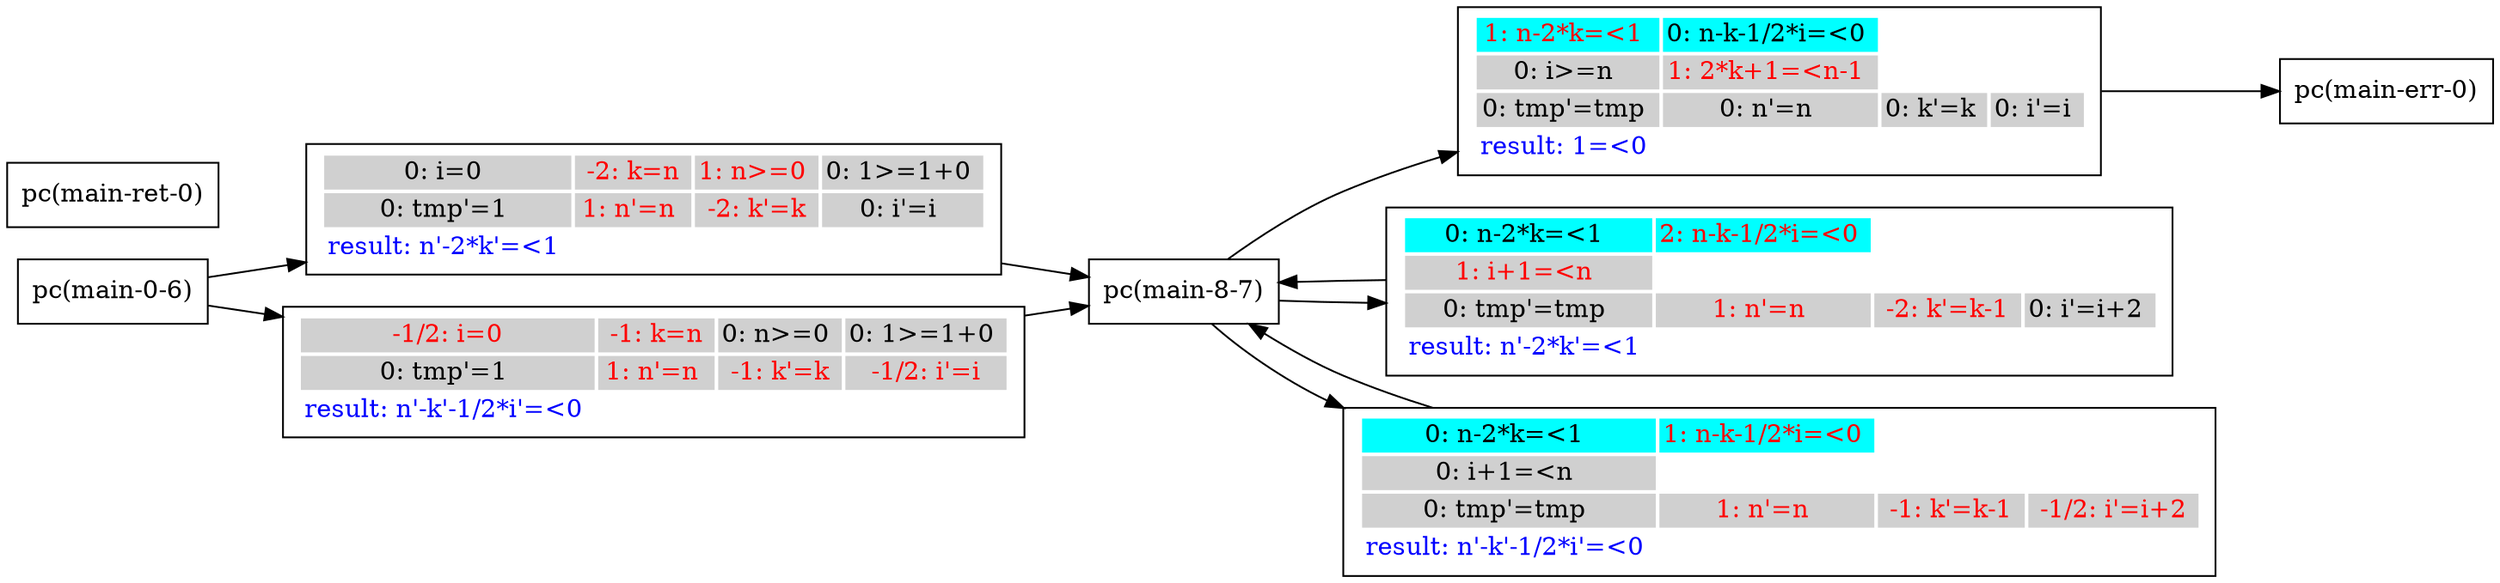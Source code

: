 digraph G {
 rankdir=LR 
 node [shape=box]
N1 [label="pc(main-0-6)"];
N3 [label="pc(main-8-7)"];
N5 [label="pc(main-err-0)"];
N7 [label="pc(main-ret-0)"];
N3 -> A1A0 ;
A1A0 -> N5 ;
A1A0 [ label=<<TABLE border="0"><TR><TD bgcolor = "#00FFFF"><FONT COLOR="red">1: n-2*k=&#060;1 </FONT></TD><TD bgcolor = "#00FFFF"><FONT COLOR="black">0: n-k-1/2*i=&#060;0 </FONT></TD></TR><TR><TD bgcolor = "#D0D0D0"><FONT COLOR="black">0: i&#062;=n </FONT></TD><TD bgcolor = "#D0D0D0"><FONT COLOR="red">1: 2*k+1=&#060;n-1 </FONT></TD></TR><TR><TD bgcolor = "#D0D0D0"><FONT COLOR="black">0: tmp'=tmp </FONT></TD><TD bgcolor = "#D0D0D0"><FONT COLOR="black">0: n'=n </FONT></TD><TD bgcolor = "#D0D0D0"><FONT COLOR="black">0: k'=k </FONT></TD><TD bgcolor = "#D0D0D0"><FONT COLOR="black">0: i'=i </FONT></TD></TR><TR><TD bgcolor = "white"><FONT COLOR="blue">result: 1=&#060;0 </FONT></TD></TR></TABLE>>];
N3 -> A2A0 ;
A2A0 -> N3 ;
A2A0 [ label=<<TABLE border="0"><TR><TD bgcolor = "#00FFFF"><FONT COLOR="black">0: n-2*k=&#060;1 </FONT></TD><TD bgcolor = "#00FFFF"><FONT COLOR="red">2: n-k-1/2*i=&#060;0 </FONT></TD></TR><TR><TD bgcolor = "#D0D0D0"><FONT COLOR="red">1: i+1=&#060;n </FONT></TD></TR><TR><TD bgcolor = "#D0D0D0"><FONT COLOR="black">0: tmp'=tmp </FONT></TD><TD bgcolor = "#D0D0D0"><FONT COLOR="red">1: n'=n </FONT></TD><TD bgcolor = "#D0D0D0"><FONT COLOR="red"> -2: k'=k-1 </FONT></TD><TD bgcolor = "#D0D0D0"><FONT COLOR="black">0: i'=i+2 </FONT></TD></TR><TR><TD bgcolor = "white"><FONT COLOR="blue">result: n'-2*k'=&#060;1 </FONT></TD></TR></TABLE>>];
N3 -> A2A1 ;
A2A1 -> N3 ;
A2A1 [ label=<<TABLE border="0"><TR><TD bgcolor = "#00FFFF"><FONT COLOR="black">0: n-2*k=&#060;1 </FONT></TD><TD bgcolor = "#00FFFF"><FONT COLOR="red">1: n-k-1/2*i=&#060;0 </FONT></TD></TR><TR><TD bgcolor = "#D0D0D0"><FONT COLOR="black">0: i+1=&#060;n </FONT></TD></TR><TR><TD bgcolor = "#D0D0D0"><FONT COLOR="black">0: tmp'=tmp </FONT></TD><TD bgcolor = "#D0D0D0"><FONT COLOR="red">1: n'=n </FONT></TD><TD bgcolor = "#D0D0D0"><FONT COLOR="red"> -1: k'=k-1 </FONT></TD><TD bgcolor = "#D0D0D0"><FONT COLOR="red"> -1/2: i'=i+2 </FONT></TD></TR><TR><TD bgcolor = "white"><FONT COLOR="blue">result: n'-k'-1/2*i'=&#060;0 </FONT></TD></TR></TABLE>>];
N1 -> A3A0 ;
A3A0 -> N3 ;
A3A0 [ label=<<TABLE border="0"><TR><TD bgcolor = "#D0D0D0"><FONT COLOR="black">0: i=0 </FONT></TD><TD bgcolor = "#D0D0D0"><FONT COLOR="red"> -2: k=n </FONT></TD><TD bgcolor = "#D0D0D0"><FONT COLOR="red">1: n&#062;=0 </FONT></TD><TD bgcolor = "#D0D0D0"><FONT COLOR="black">0: 1&#062;=1+0 </FONT></TD></TR><TR><TD bgcolor = "#D0D0D0"><FONT COLOR="black">0: tmp'=1 </FONT></TD><TD bgcolor = "#D0D0D0"><FONT COLOR="red">1: n'=n </FONT></TD><TD bgcolor = "#D0D0D0"><FONT COLOR="red"> -2: k'=k </FONT></TD><TD bgcolor = "#D0D0D0"><FONT COLOR="black">0: i'=i </FONT></TD></TR><TR><TD bgcolor = "white"><FONT COLOR="blue">result: n'-2*k'=&#060;1 </FONT></TD></TR></TABLE>>];
N1 -> A3A1 ;
A3A1 -> N3 ;
A3A1 [ label=<<TABLE border="0"><TR><TD bgcolor = "#D0D0D0"><FONT COLOR="red"> -1/2: i=0 </FONT></TD><TD bgcolor = "#D0D0D0"><FONT COLOR="red"> -1: k=n </FONT></TD><TD bgcolor = "#D0D0D0"><FONT COLOR="black">0: n&#062;=0 </FONT></TD><TD bgcolor = "#D0D0D0"><FONT COLOR="black">0: 1&#062;=1+0 </FONT></TD></TR><TR><TD bgcolor = "#D0D0D0"><FONT COLOR="black">0: tmp'=1 </FONT></TD><TD bgcolor = "#D0D0D0"><FONT COLOR="red">1: n'=n </FONT></TD><TD bgcolor = "#D0D0D0"><FONT COLOR="red"> -1: k'=k </FONT></TD><TD bgcolor = "#D0D0D0"><FONT COLOR="red"> -1/2: i'=i </FONT></TD></TR><TR><TD bgcolor = "white"><FONT COLOR="blue">result: n'-k'-1/2*i'=&#060;0 </FONT></TD></TR></TABLE>>];
}
